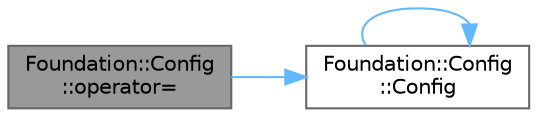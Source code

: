 digraph "Foundation::Config::operator="
{
 // LATEX_PDF_SIZE
  bgcolor="transparent";
  edge [fontname=Helvetica,fontsize=10,labelfontname=Helvetica,labelfontsize=10];
  node [fontname=Helvetica,fontsize=10,shape=box,height=0.2,width=0.4];
  rankdir="LR";
  Node1 [id="Node000001",label="Foundation::Config\l::operator=",height=0.2,width=0.4,color="gray40", fillcolor="grey60", style="filled", fontcolor="black",tooltip=" "];
  Node1 -> Node2 [id="edge1_Node000001_Node000002",color="steelblue1",style="solid",tooltip=" "];
  Node2 [id="Node000002",label="Foundation::Config\l::Config",height=0.2,width=0.4,color="grey40", fillcolor="white", style="filled",URL="$class_foundation_1_1_config.html#a6fea1f4370ce35853b38a960d8a486a7",tooltip=" "];
  Node2 -> Node2 [id="edge2_Node000002_Node000002",color="steelblue1",style="solid",tooltip=" "];
}
